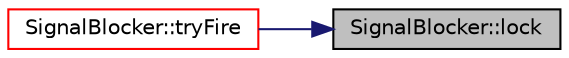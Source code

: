 digraph "SignalBlocker::lock"
{
 // LATEX_PDF_SIZE
  edge [fontname="Helvetica",fontsize="10",labelfontname="Helvetica",labelfontsize="10"];
  node [fontname="Helvetica",fontsize="10",shape=record];
  rankdir="RL";
  Node1 [label="SignalBlocker::lock",height=0.2,width=0.4,color="black", fillcolor="grey75", style="filled", fontcolor="black",tooltip=" "];
  Node1 -> Node2 [dir="back",color="midnightblue",fontsize="10",style="solid",fontname="Helvetica"];
  Node2 [label="SignalBlocker::tryFire",height=0.2,width=0.4,color="red", fillcolor="white", style="filled",URL="$class_signal_blocker.html#a149c4c2b1cd03f119f75b9e46dda77b1",tooltip=" "];
}
